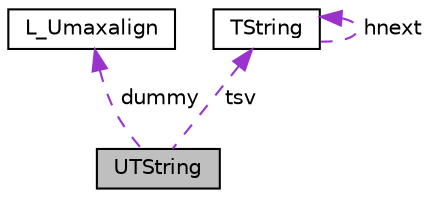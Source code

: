 digraph "UTString"
{
 // LATEX_PDF_SIZE
  edge [fontname="Helvetica",fontsize="10",labelfontname="Helvetica",labelfontsize="10"];
  node [fontname="Helvetica",fontsize="10",shape=record];
  Node1 [label="UTString",height=0.2,width=0.4,color="black", fillcolor="grey75", style="filled", fontcolor="black",tooltip=" "];
  Node2 -> Node1 [dir="back",color="darkorchid3",fontsize="10",style="dashed",label=" dummy" ,fontname="Helvetica"];
  Node2 [label="L_Umaxalign",height=0.2,width=0.4,color="black", fillcolor="white", style="filled",URL="$union_l___umaxalign.html",tooltip=" "];
  Node3 -> Node1 [dir="back",color="darkorchid3",fontsize="10",style="dashed",label=" tsv" ,fontname="Helvetica"];
  Node3 [label="TString",height=0.2,width=0.4,color="black", fillcolor="white", style="filled",URL="$struct_t_string.html",tooltip=" "];
  Node3 -> Node3 [dir="back",color="darkorchid3",fontsize="10",style="dashed",label=" hnext" ,fontname="Helvetica"];
}
